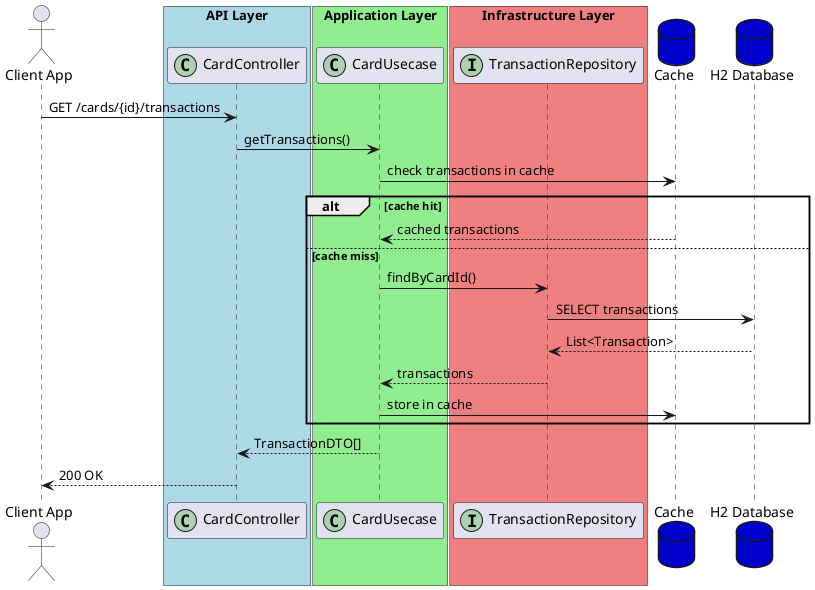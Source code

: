 @startuml
actor user as "Client App"

box "API Layer" #LightBlue
participant "CardController" as controller <<(C,#ADD1B2)>>
end box

box "Application Layer" #LightGreen
participant "CardUsecase" as usecase <<(C,#ADD1B2)>>
end box

box "Infrastructure Layer" #LightCoral
participant "TransactionRepository" as txRepo <<(I,#ADD1B2)>>
end box

database "Cache" as cache #MediumBlue
database "H2 Database" as db #MediumBlue

user -> controller : GET /cards/{id}/transactions
controller -> usecase : getTransactions()
usecase -> cache : check transactions in cache
alt cache hit
    cache --> usecase : cached transactions
else cache miss
    usecase -> txRepo : findByCardId()
    txRepo -> db : SELECT transactions
    db --> txRepo : List<Transaction>
    txRepo --> usecase : transactions
    usecase -> cache : store in cache
end
usecase --> controller : TransactionDTO[]
controller --> user : 200 OK
@enduml